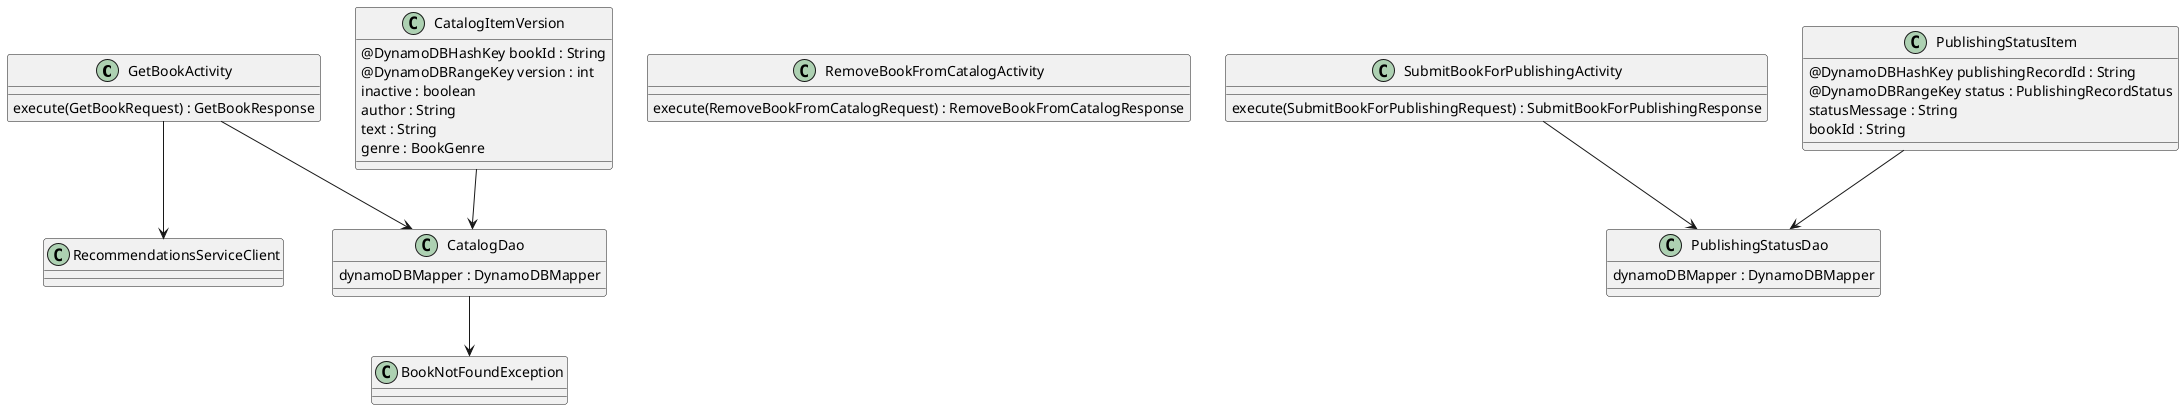 PARTICIPANTS: use this file for creating the class diagram in mastery task 01

@startuml

class GetBookActivity {
    execute(GetBookRequest) : GetBookResponse
}

class RemoveBookFromCatalogActivity {
    execute(RemoveBookFromCatalogRequest) : RemoveBookFromCatalogResponse
}

class SubmitBookForPublishingActivity {
    execute(SubmitBookForPublishingRequest) : SubmitBookForPublishingResponse
}

class RecommendationsServiceClient

class CatalogItemVersion {
        @DynamoDBHashKey bookId : String
        @DynamoDBRangeKey version : int
        inactive : boolean
        author : String
        text : String
        genre : BookGenre
}

class PublishingStatusItem {
        @DynamoDBHashKey publishingRecordId : String
        @DynamoDBRangeKey status : PublishingRecordStatus
        statusMessage : String
        bookId : String
}

class CatalogDao {
        dynamoDBMapper : DynamoDBMapper
}

class PublishingStatusDao {
        dynamoDBMapper : DynamoDBMapper
}

class BookNotFoundException

GetBookActivity --> CatalogDao
GetBookActivity --> RecommendationsServiceClient
SubmitBookForPublishingActivity --> PublishingStatusDao

CatalogItemVersion --> CatalogDao
PublishingStatusItem --> PublishingStatusDao
CatalogDao --> BookNotFoundException
@enduml